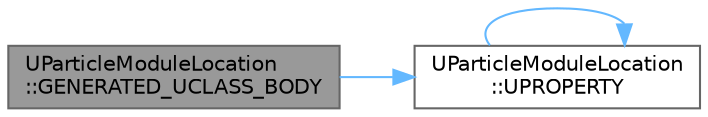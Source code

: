 digraph "UParticleModuleLocation::GENERATED_UCLASS_BODY"
{
 // INTERACTIVE_SVG=YES
 // LATEX_PDF_SIZE
  bgcolor="transparent";
  edge [fontname=Helvetica,fontsize=10,labelfontname=Helvetica,labelfontsize=10];
  node [fontname=Helvetica,fontsize=10,shape=box,height=0.2,width=0.4];
  rankdir="LR";
  Node1 [id="Node000001",label="UParticleModuleLocation\l::GENERATED_UCLASS_BODY",height=0.2,width=0.4,color="gray40", fillcolor="grey60", style="filled", fontcolor="black",tooltip="The location the particle should be emitted."];
  Node1 -> Node2 [id="edge1_Node000001_Node000002",color="steelblue1",style="solid",tooltip=" "];
  Node2 [id="Node000002",label="UParticleModuleLocation\l::UPROPERTY",height=0.2,width=0.4,color="grey40", fillcolor="white", style="filled",URL="$d2/d67/classUParticleModuleLocation.html#afa44e85481b0fcf0d5bea187075c465a",tooltip="When set to a non-zero value this will force the particles to only spawn on evenly distributed positi..."];
  Node2 -> Node2 [id="edge2_Node000002_Node000002",color="steelblue1",style="solid",tooltip=" "];
}
